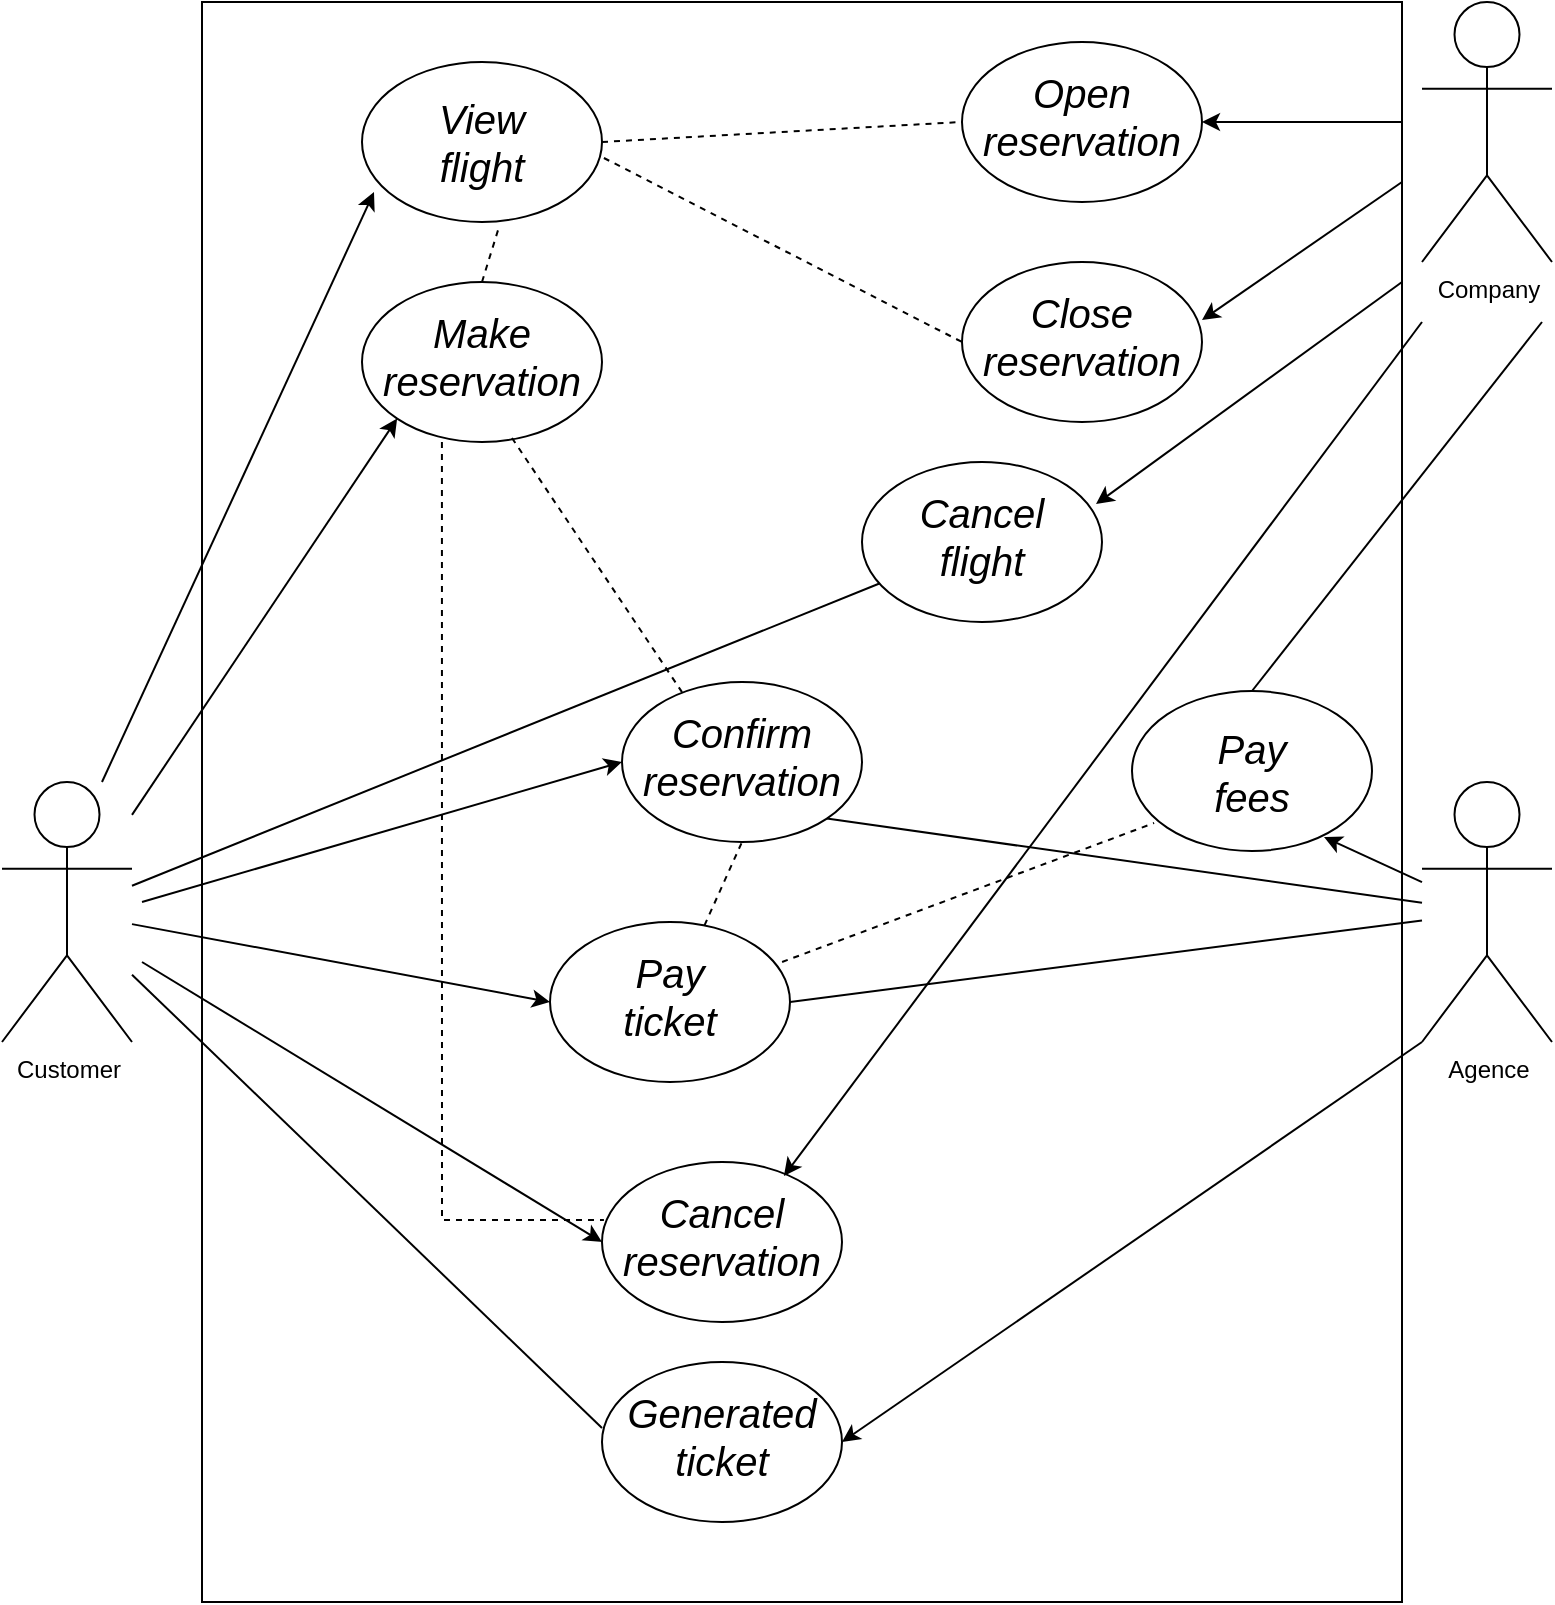 <mxfile version="16.5.1" type="device"><diagram id="ceLG0h7EkE7IixqswX3k" name="Page-1"><mxGraphModel dx="1351" dy="860" grid="1" gridSize="10" guides="1" tooltips="1" connect="1" arrows="1" fold="1" page="1" pageScale="1" pageWidth="827" pageHeight="1169" math="0" shadow="0"><root><mxCell id="0"/><mxCell id="1" parent="0"/><mxCell id="Kmgze0XpeWxzEHOtsUaf-2" value="" style="rounded=0;whiteSpace=wrap;html=1;fillColor=none;" vertex="1" parent="1"><mxGeometry x="120" y="80" width="600" height="800" as="geometry"/></mxCell><mxCell id="N7wIcBvlE-h2t6XAFPV8-1" value="Customer" style="shape=umlActor;verticalLabelPosition=bottom;verticalAlign=top;html=1;outlineConnect=0;" parent="1" vertex="1"><mxGeometry x="20" y="470" width="65" height="130" as="geometry"/></mxCell><mxCell id="N7wIcBvlE-h2t6XAFPV8-8" value="Company" style="shape=umlActor;verticalLabelPosition=bottom;verticalAlign=top;html=1;outlineConnect=0;" parent="1" vertex="1"><mxGeometry x="730" y="80" width="65" height="130" as="geometry"/></mxCell><mxCell id="N7wIcBvlE-h2t6XAFPV8-9" value="Agence" style="shape=umlActor;verticalLabelPosition=bottom;verticalAlign=top;html=1;outlineConnect=0;" parent="1" vertex="1"><mxGeometry x="730" y="470" width="65" height="130" as="geometry"/></mxCell><mxCell id="N7wIcBvlE-h2t6XAFPV8-20" value="" style="group" parent="1" vertex="1" connectable="0"><mxGeometry x="470" y="110" width="120" height="80" as="geometry"/></mxCell><mxCell id="N7wIcBvlE-h2t6XAFPV8-16" value="" style="ellipse;whiteSpace=wrap;html=1;fillColor=none;" parent="N7wIcBvlE-h2t6XAFPV8-20" vertex="1"><mxGeometry x="30" y="-10" width="120" height="80" as="geometry"/></mxCell><mxCell id="N7wIcBvlE-h2t6XAFPV8-17" value="&lt;span data-lucid-type=&quot;application/vnd.lucid.text&quot; data-lucid-content=&quot;{&amp;#34;t&amp;#34;:&amp;#34;View  flight&amp;#34;,&amp;#34;m&amp;#34;:[{&amp;#34;s&amp;#34;:0,&amp;#34;n&amp;#34;:&amp;#34;a&amp;#34;,&amp;#34;v&amp;#34;:&amp;#34;center&amp;#34;},{&amp;#34;s&amp;#34;:0,&amp;#34;n&amp;#34;:&amp;#34;fc&amp;#34;,&amp;#34;v&amp;#34;:&amp;#34;Oblique&amp;#34;,&amp;#34;e&amp;#34;:12},{&amp;#34;s&amp;#34;:0,&amp;#34;n&amp;#34;:&amp;#34;fid&amp;#34;,&amp;#34;v&amp;#34;:8,&amp;#34;e&amp;#34;:12},{&amp;#34;s&amp;#34;:0,&amp;#34;n&amp;#34;:&amp;#34;i&amp;#34;,&amp;#34;v&amp;#34;:true,&amp;#34;e&amp;#34;:12},{&amp;#34;s&amp;#34;:0,&amp;#34;n&amp;#34;:&amp;#34;s&amp;#34;,&amp;#34;v&amp;#34;:17.778,&amp;#34;e&amp;#34;:12},{&amp;#34;s&amp;#34;:0,&amp;#34;n&amp;#34;:&amp;#34;c&amp;#34;,&amp;#34;v&amp;#34;:&amp;#34;#ffffffff&amp;#34;,&amp;#34;e&amp;#34;:12}]}&quot; style=&quot;font-size: 20px&quot;&gt;&lt;span style=&quot;font-style: italic ; font-size: 20px&quot;&gt;Open reservation&lt;/span&gt;&lt;/span&gt;" style="text;html=1;align=center;verticalAlign=middle;whiteSpace=wrap;rounded=0;labelBackgroundColor=none;fontColor=default;fontSize=20;" parent="N7wIcBvlE-h2t6XAFPV8-20" vertex="1"><mxGeometry x="55" y="9.5" width="70" height="35" as="geometry"/></mxCell><mxCell id="N7wIcBvlE-h2t6XAFPV8-21" value="" style="group" parent="1" vertex="1" connectable="0"><mxGeometry x="500" y="210" width="120" height="80" as="geometry"/></mxCell><mxCell id="N7wIcBvlE-h2t6XAFPV8-18" value="" style="ellipse;whiteSpace=wrap;html=1;fillColor=none;" parent="N7wIcBvlE-h2t6XAFPV8-21" vertex="1"><mxGeometry width="120" height="80" as="geometry"/></mxCell><mxCell id="N7wIcBvlE-h2t6XAFPV8-19" value="&lt;span data-lucid-type=&quot;application/vnd.lucid.text&quot; data-lucid-content=&quot;{&amp;#34;t&amp;#34;:&amp;#34;View  flight&amp;#34;,&amp;#34;m&amp;#34;:[{&amp;#34;s&amp;#34;:0,&amp;#34;n&amp;#34;:&amp;#34;a&amp;#34;,&amp;#34;v&amp;#34;:&amp;#34;center&amp;#34;},{&amp;#34;s&amp;#34;:0,&amp;#34;n&amp;#34;:&amp;#34;fc&amp;#34;,&amp;#34;v&amp;#34;:&amp;#34;Oblique&amp;#34;,&amp;#34;e&amp;#34;:12},{&amp;#34;s&amp;#34;:0,&amp;#34;n&amp;#34;:&amp;#34;fid&amp;#34;,&amp;#34;v&amp;#34;:8,&amp;#34;e&amp;#34;:12},{&amp;#34;s&amp;#34;:0,&amp;#34;n&amp;#34;:&amp;#34;i&amp;#34;,&amp;#34;v&amp;#34;:true,&amp;#34;e&amp;#34;:12},{&amp;#34;s&amp;#34;:0,&amp;#34;n&amp;#34;:&amp;#34;s&amp;#34;,&amp;#34;v&amp;#34;:17.778,&amp;#34;e&amp;#34;:12},{&amp;#34;s&amp;#34;:0,&amp;#34;n&amp;#34;:&amp;#34;c&amp;#34;,&amp;#34;v&amp;#34;:&amp;#34;#ffffffff&amp;#34;,&amp;#34;e&amp;#34;:12}]}&quot; style=&quot;font-size: 20px&quot;&gt;&lt;span style=&quot;font-style: italic ; font-size: 20px&quot;&gt;Close reservation&lt;/span&gt;&lt;/span&gt;" style="text;html=1;align=center;verticalAlign=middle;whiteSpace=wrap;rounded=0;labelBackgroundColor=none;fontColor=default;fontSize=20;" parent="N7wIcBvlE-h2t6XAFPV8-21" vertex="1"><mxGeometry x="25" y="19.5" width="70" height="35" as="geometry"/></mxCell><mxCell id="N7wIcBvlE-h2t6XAFPV8-22" value="" style="group" parent="1" vertex="1" connectable="0"><mxGeometry x="200" y="220" width="120" height="80" as="geometry"/></mxCell><mxCell id="N7wIcBvlE-h2t6XAFPV8-14" value="" style="ellipse;whiteSpace=wrap;html=1;fillColor=none;" parent="N7wIcBvlE-h2t6XAFPV8-22" vertex="1"><mxGeometry width="120" height="80" as="geometry"/></mxCell><mxCell id="N7wIcBvlE-h2t6XAFPV8-15" value="&lt;span data-lucid-type=&quot;application/vnd.lucid.text&quot; data-lucid-content=&quot;{&amp;#34;t&amp;#34;:&amp;#34;View  flight&amp;#34;,&amp;#34;m&amp;#34;:[{&amp;#34;s&amp;#34;:0,&amp;#34;n&amp;#34;:&amp;#34;a&amp;#34;,&amp;#34;v&amp;#34;:&amp;#34;center&amp;#34;},{&amp;#34;s&amp;#34;:0,&amp;#34;n&amp;#34;:&amp;#34;fc&amp;#34;,&amp;#34;v&amp;#34;:&amp;#34;Oblique&amp;#34;,&amp;#34;e&amp;#34;:12},{&amp;#34;s&amp;#34;:0,&amp;#34;n&amp;#34;:&amp;#34;fid&amp;#34;,&amp;#34;v&amp;#34;:8,&amp;#34;e&amp;#34;:12},{&amp;#34;s&amp;#34;:0,&amp;#34;n&amp;#34;:&amp;#34;i&amp;#34;,&amp;#34;v&amp;#34;:true,&amp;#34;e&amp;#34;:12},{&amp;#34;s&amp;#34;:0,&amp;#34;n&amp;#34;:&amp;#34;s&amp;#34;,&amp;#34;v&amp;#34;:17.778,&amp;#34;e&amp;#34;:12},{&amp;#34;s&amp;#34;:0,&amp;#34;n&amp;#34;:&amp;#34;c&amp;#34;,&amp;#34;v&amp;#34;:&amp;#34;#ffffffff&amp;#34;,&amp;#34;e&amp;#34;:12}]}&quot; style=&quot;font-size: 20px&quot;&gt;&lt;span style=&quot;font-style: italic ; font-size: 20px&quot;&gt;Make reservation&lt;/span&gt;&lt;/span&gt;" style="text;html=1;align=center;verticalAlign=middle;whiteSpace=wrap;rounded=0;labelBackgroundColor=none;fontColor=default;fontSize=20;" parent="N7wIcBvlE-h2t6XAFPV8-22" vertex="1"><mxGeometry x="25" y="19.5" width="70" height="35" as="geometry"/></mxCell><mxCell id="N7wIcBvlE-h2t6XAFPV8-23" value="" style="group" parent="1" vertex="1" connectable="0"><mxGeometry x="200" y="110" width="120" height="80" as="geometry"/></mxCell><mxCell id="N7wIcBvlE-h2t6XAFPV8-11" value="" style="ellipse;whiteSpace=wrap;html=1;fillColor=none;" parent="N7wIcBvlE-h2t6XAFPV8-23" vertex="1"><mxGeometry width="120" height="80" as="geometry"/></mxCell><mxCell id="N7wIcBvlE-h2t6XAFPV8-13" value="&lt;span data-lucid-type=&quot;application/vnd.lucid.text&quot; data-lucid-content=&quot;{&amp;quot;t&amp;quot;:&amp;quot;View  flight&amp;quot;,&amp;quot;m&amp;quot;:[{&amp;quot;s&amp;quot;:0,&amp;quot;n&amp;quot;:&amp;quot;a&amp;quot;,&amp;quot;v&amp;quot;:&amp;quot;center&amp;quot;},{&amp;quot;s&amp;quot;:0,&amp;quot;n&amp;quot;:&amp;quot;fc&amp;quot;,&amp;quot;v&amp;quot;:&amp;quot;Oblique&amp;quot;,&amp;quot;e&amp;quot;:12},{&amp;quot;s&amp;quot;:0,&amp;quot;n&amp;quot;:&amp;quot;fid&amp;quot;,&amp;quot;v&amp;quot;:8,&amp;quot;e&amp;quot;:12},{&amp;quot;s&amp;quot;:0,&amp;quot;n&amp;quot;:&amp;quot;i&amp;quot;,&amp;quot;v&amp;quot;:true,&amp;quot;e&amp;quot;:12},{&amp;quot;s&amp;quot;:0,&amp;quot;n&amp;quot;:&amp;quot;s&amp;quot;,&amp;quot;v&amp;quot;:17.778,&amp;quot;e&amp;quot;:12},{&amp;quot;s&amp;quot;:0,&amp;quot;n&amp;quot;:&amp;quot;c&amp;quot;,&amp;quot;v&amp;quot;:&amp;quot;#ffffffff&amp;quot;,&amp;quot;e&amp;quot;:12}]}&quot; style=&quot;font-size: 20px;&quot;&gt;&lt;span style=&quot;font-style: italic; font-size: 20px;&quot;&gt;View  flight&lt;/span&gt;&lt;/span&gt;" style="text;html=1;align=center;verticalAlign=middle;whiteSpace=wrap;rounded=0;labelBackgroundColor=none;fontColor=default;fontSize=20;" parent="N7wIcBvlE-h2t6XAFPV8-23" vertex="1"><mxGeometry x="25" y="22.5" width="70" height="35" as="geometry"/></mxCell><mxCell id="N7wIcBvlE-h2t6XAFPV8-26" value="" style="group" parent="1" vertex="1" connectable="0"><mxGeometry x="450" y="310" width="120" height="80" as="geometry"/></mxCell><mxCell id="N7wIcBvlE-h2t6XAFPV8-27" value="" style="ellipse;whiteSpace=wrap;html=1;fillColor=none;" parent="N7wIcBvlE-h2t6XAFPV8-26" vertex="1"><mxGeometry width="120" height="80" as="geometry"/></mxCell><mxCell id="N7wIcBvlE-h2t6XAFPV8-28" value="&lt;span data-lucid-type=&quot;application/vnd.lucid.text&quot; data-lucid-content=&quot;{&amp;#34;t&amp;#34;:&amp;#34;View  flight&amp;#34;,&amp;#34;m&amp;#34;:[{&amp;#34;s&amp;#34;:0,&amp;#34;n&amp;#34;:&amp;#34;a&amp;#34;,&amp;#34;v&amp;#34;:&amp;#34;center&amp;#34;},{&amp;#34;s&amp;#34;:0,&amp;#34;n&amp;#34;:&amp;#34;fc&amp;#34;,&amp;#34;v&amp;#34;:&amp;#34;Oblique&amp;#34;,&amp;#34;e&amp;#34;:12},{&amp;#34;s&amp;#34;:0,&amp;#34;n&amp;#34;:&amp;#34;fid&amp;#34;,&amp;#34;v&amp;#34;:8,&amp;#34;e&amp;#34;:12},{&amp;#34;s&amp;#34;:0,&amp;#34;n&amp;#34;:&amp;#34;i&amp;#34;,&amp;#34;v&amp;#34;:true,&amp;#34;e&amp;#34;:12},{&amp;#34;s&amp;#34;:0,&amp;#34;n&amp;#34;:&amp;#34;s&amp;#34;,&amp;#34;v&amp;#34;:17.778,&amp;#34;e&amp;#34;:12},{&amp;#34;s&amp;#34;:0,&amp;#34;n&amp;#34;:&amp;#34;c&amp;#34;,&amp;#34;v&amp;#34;:&amp;#34;#ffffffff&amp;#34;,&amp;#34;e&amp;#34;:12}]}&quot; style=&quot;font-size: 20px&quot;&gt;&lt;span style=&quot;font-style: italic ; font-size: 20px&quot;&gt;Cancel flight&lt;/span&gt;&lt;/span&gt;" style="text;html=1;align=center;verticalAlign=middle;whiteSpace=wrap;rounded=0;labelBackgroundColor=none;fontColor=default;fontSize=20;" parent="N7wIcBvlE-h2t6XAFPV8-26" vertex="1"><mxGeometry x="25" y="19.5" width="70" height="35" as="geometry"/></mxCell><mxCell id="N7wIcBvlE-h2t6XAFPV8-30" value="" style="group" parent="1" vertex="1" connectable="0"><mxGeometry x="330" y="420" width="120" height="80" as="geometry"/></mxCell><mxCell id="N7wIcBvlE-h2t6XAFPV8-31" value="" style="ellipse;whiteSpace=wrap;html=1;fillColor=none;" parent="N7wIcBvlE-h2t6XAFPV8-30" vertex="1"><mxGeometry width="120" height="80" as="geometry"/></mxCell><mxCell id="N7wIcBvlE-h2t6XAFPV8-32" value="&lt;span data-lucid-type=&quot;application/vnd.lucid.text&quot; data-lucid-content=&quot;{&amp;#34;t&amp;#34;:&amp;#34;View  flight&amp;#34;,&amp;#34;m&amp;#34;:[{&amp;#34;s&amp;#34;:0,&amp;#34;n&amp;#34;:&amp;#34;a&amp;#34;,&amp;#34;v&amp;#34;:&amp;#34;center&amp;#34;},{&amp;#34;s&amp;#34;:0,&amp;#34;n&amp;#34;:&amp;#34;fc&amp;#34;,&amp;#34;v&amp;#34;:&amp;#34;Oblique&amp;#34;,&amp;#34;e&amp;#34;:12},{&amp;#34;s&amp;#34;:0,&amp;#34;n&amp;#34;:&amp;#34;fid&amp;#34;,&amp;#34;v&amp;#34;:8,&amp;#34;e&amp;#34;:12},{&amp;#34;s&amp;#34;:0,&amp;#34;n&amp;#34;:&amp;#34;i&amp;#34;,&amp;#34;v&amp;#34;:true,&amp;#34;e&amp;#34;:12},{&amp;#34;s&amp;#34;:0,&amp;#34;n&amp;#34;:&amp;#34;s&amp;#34;,&amp;#34;v&amp;#34;:17.778,&amp;#34;e&amp;#34;:12},{&amp;#34;s&amp;#34;:0,&amp;#34;n&amp;#34;:&amp;#34;c&amp;#34;,&amp;#34;v&amp;#34;:&amp;#34;#ffffffff&amp;#34;,&amp;#34;e&amp;#34;:12}]}&quot; style=&quot;font-size: 20px&quot;&gt;&lt;span style=&quot;font-style: italic ; font-size: 20px&quot;&gt;Confirm reservation&lt;/span&gt;&lt;/span&gt;" style="text;html=1;align=center;verticalAlign=middle;whiteSpace=wrap;rounded=0;labelBackgroundColor=none;fontColor=default;fontSize=20;" parent="N7wIcBvlE-h2t6XAFPV8-30" vertex="1"><mxGeometry x="25" y="19.5" width="70" height="35" as="geometry"/></mxCell><mxCell id="N7wIcBvlE-h2t6XAFPV8-33" value="" style="group" parent="1" vertex="1" connectable="0"><mxGeometry x="294" y="540" width="120" height="80" as="geometry"/></mxCell><mxCell id="N7wIcBvlE-h2t6XAFPV8-34" value="" style="ellipse;whiteSpace=wrap;html=1;fillColor=none;" parent="N7wIcBvlE-h2t6XAFPV8-33" vertex="1"><mxGeometry width="120" height="80" as="geometry"/></mxCell><mxCell id="N7wIcBvlE-h2t6XAFPV8-35" value="&lt;i&gt;Pay ticket&lt;/i&gt;" style="text;html=1;align=center;verticalAlign=middle;whiteSpace=wrap;rounded=0;labelBackgroundColor=none;fontColor=default;fontSize=20;" parent="N7wIcBvlE-h2t6XAFPV8-33" vertex="1"><mxGeometry x="25" y="19.5" width="70" height="35" as="geometry"/></mxCell><mxCell id="N7wIcBvlE-h2t6XAFPV8-36" value="" style="group" parent="1" vertex="1" connectable="0"><mxGeometry x="320" y="760" width="120" height="80" as="geometry"/></mxCell><mxCell id="N7wIcBvlE-h2t6XAFPV8-42" value="" style="group" parent="N7wIcBvlE-h2t6XAFPV8-36" vertex="1" connectable="0"><mxGeometry width="120" height="80" as="geometry"/></mxCell><mxCell id="N7wIcBvlE-h2t6XAFPV8-37" value="" style="ellipse;whiteSpace=wrap;html=1;fillColor=none;" parent="N7wIcBvlE-h2t6XAFPV8-42" vertex="1"><mxGeometry width="120" height="80" as="geometry"/></mxCell><mxCell id="N7wIcBvlE-h2t6XAFPV8-38" value="&lt;span data-lucid-type=&quot;application/vnd.lucid.text&quot; data-lucid-content=&quot;{&amp;#34;t&amp;#34;:&amp;#34;View  flight&amp;#34;,&amp;#34;m&amp;#34;:[{&amp;#34;s&amp;#34;:0,&amp;#34;n&amp;#34;:&amp;#34;a&amp;#34;,&amp;#34;v&amp;#34;:&amp;#34;center&amp;#34;},{&amp;#34;s&amp;#34;:0,&amp;#34;n&amp;#34;:&amp;#34;fc&amp;#34;,&amp;#34;v&amp;#34;:&amp;#34;Oblique&amp;#34;,&amp;#34;e&amp;#34;:12},{&amp;#34;s&amp;#34;:0,&amp;#34;n&amp;#34;:&amp;#34;fid&amp;#34;,&amp;#34;v&amp;#34;:8,&amp;#34;e&amp;#34;:12},{&amp;#34;s&amp;#34;:0,&amp;#34;n&amp;#34;:&amp;#34;i&amp;#34;,&amp;#34;v&amp;#34;:true,&amp;#34;e&amp;#34;:12},{&amp;#34;s&amp;#34;:0,&amp;#34;n&amp;#34;:&amp;#34;s&amp;#34;,&amp;#34;v&amp;#34;:17.778,&amp;#34;e&amp;#34;:12},{&amp;#34;s&amp;#34;:0,&amp;#34;n&amp;#34;:&amp;#34;c&amp;#34;,&amp;#34;v&amp;#34;:&amp;#34;#ffffffff&amp;#34;,&amp;#34;e&amp;#34;:12}]}&quot; style=&quot;font-size: 20px&quot;&gt;&lt;span style=&quot;font-style: italic ; font-size: 20px&quot;&gt;Generated ticket&lt;/span&gt;&lt;/span&gt;" style="text;html=1;align=center;verticalAlign=middle;whiteSpace=wrap;rounded=0;labelBackgroundColor=none;fontColor=default;fontSize=20;" parent="N7wIcBvlE-h2t6XAFPV8-42" vertex="1"><mxGeometry x="25" y="19.5" width="70" height="35" as="geometry"/></mxCell><mxCell id="N7wIcBvlE-h2t6XAFPV8-39" value="" style="group" parent="1" vertex="1" connectable="0"><mxGeometry x="320" y="660" width="120" height="80" as="geometry"/></mxCell><mxCell id="N7wIcBvlE-h2t6XAFPV8-40" value="" style="ellipse;whiteSpace=wrap;html=1;fillColor=none;" parent="N7wIcBvlE-h2t6XAFPV8-39" vertex="1"><mxGeometry width="120" height="80" as="geometry"/></mxCell><mxCell id="N7wIcBvlE-h2t6XAFPV8-41" value="&lt;span data-lucid-type=&quot;application/vnd.lucid.text&quot; data-lucid-content=&quot;{&amp;#34;t&amp;#34;:&amp;#34;View  flight&amp;#34;,&amp;#34;m&amp;#34;:[{&amp;#34;s&amp;#34;:0,&amp;#34;n&amp;#34;:&amp;#34;a&amp;#34;,&amp;#34;v&amp;#34;:&amp;#34;center&amp;#34;},{&amp;#34;s&amp;#34;:0,&amp;#34;n&amp;#34;:&amp;#34;fc&amp;#34;,&amp;#34;v&amp;#34;:&amp;#34;Oblique&amp;#34;,&amp;#34;e&amp;#34;:12},{&amp;#34;s&amp;#34;:0,&amp;#34;n&amp;#34;:&amp;#34;fid&amp;#34;,&amp;#34;v&amp;#34;:8,&amp;#34;e&amp;#34;:12},{&amp;#34;s&amp;#34;:0,&amp;#34;n&amp;#34;:&amp;#34;i&amp;#34;,&amp;#34;v&amp;#34;:true,&amp;#34;e&amp;#34;:12},{&amp;#34;s&amp;#34;:0,&amp;#34;n&amp;#34;:&amp;#34;s&amp;#34;,&amp;#34;v&amp;#34;:17.778,&amp;#34;e&amp;#34;:12},{&amp;#34;s&amp;#34;:0,&amp;#34;n&amp;#34;:&amp;#34;c&amp;#34;,&amp;#34;v&amp;#34;:&amp;#34;#ffffffff&amp;#34;,&amp;#34;e&amp;#34;:12}]}&quot; style=&quot;font-size: 20px&quot;&gt;&lt;span style=&quot;font-style: italic ; font-size: 20px&quot;&gt;Cancel reservation&lt;/span&gt;&lt;/span&gt;" style="text;html=1;align=center;verticalAlign=middle;whiteSpace=wrap;rounded=0;labelBackgroundColor=none;fontColor=default;fontSize=20;" parent="N7wIcBvlE-h2t6XAFPV8-39" vertex="1"><mxGeometry x="25" y="19.5" width="70" height="35" as="geometry"/></mxCell><mxCell id="N7wIcBvlE-h2t6XAFPV8-51" value="" style="endArrow=none;dashed=1;html=1;rounded=0;fontSize=20;fontColor=default;entryX=0;entryY=0.5;entryDx=0;entryDy=0;exitX=1;exitY=0.5;exitDx=0;exitDy=0;" parent="1" source="N7wIcBvlE-h2t6XAFPV8-11" target="N7wIcBvlE-h2t6XAFPV8-16" edge="1"><mxGeometry width="50" height="50" relative="1" as="geometry"><mxPoint x="210" y="380" as="sourcePoint"/><mxPoint x="260" y="330" as="targetPoint"/></mxGeometry></mxCell><mxCell id="N7wIcBvlE-h2t6XAFPV8-52" value="" style="endArrow=none;dashed=1;html=1;rounded=0;fontSize=20;fontColor=default;entryX=0;entryY=0.5;entryDx=0;entryDy=0;exitX=1.008;exitY=0.6;exitDx=0;exitDy=0;exitPerimeter=0;" parent="1" source="N7wIcBvlE-h2t6XAFPV8-11" target="N7wIcBvlE-h2t6XAFPV8-18" edge="1"><mxGeometry width="50" height="50" relative="1" as="geometry"><mxPoint x="310" y="260" as="sourcePoint"/><mxPoint x="360" y="210" as="targetPoint"/></mxGeometry></mxCell><mxCell id="N7wIcBvlE-h2t6XAFPV8-56" value="" style="endArrow=none;html=1;rounded=0;fontSize=20;fontColor=default;entryX=0;entryY=0.413;entryDx=0;entryDy=0;entryPerimeter=0;" parent="1" source="N7wIcBvlE-h2t6XAFPV8-1" target="N7wIcBvlE-h2t6XAFPV8-37" edge="1"><mxGeometry width="50" height="50" relative="1" as="geometry"><mxPoint x="150" y="730" as="sourcePoint"/><mxPoint x="200" y="680" as="targetPoint"/></mxGeometry></mxCell><mxCell id="N7wIcBvlE-h2t6XAFPV8-60" value="" style="endArrow=none;html=1;rounded=0;fontSize=20;fontColor=default;exitX=1;exitY=0.5;exitDx=0;exitDy=0;" parent="1" source="N7wIcBvlE-h2t6XAFPV8-34" target="N7wIcBvlE-h2t6XAFPV8-9" edge="1"><mxGeometry width="50" height="50" relative="1" as="geometry"><mxPoint x="570" y="560" as="sourcePoint"/><mxPoint x="620" y="510" as="targetPoint"/></mxGeometry></mxCell><mxCell id="N7wIcBvlE-h2t6XAFPV8-61" value="" style="endArrow=none;html=1;rounded=0;fontSize=20;fontColor=default;exitX=1;exitY=1;exitDx=0;exitDy=0;" parent="1" source="N7wIcBvlE-h2t6XAFPV8-31" target="N7wIcBvlE-h2t6XAFPV8-9" edge="1"><mxGeometry width="50" height="50" relative="1" as="geometry"><mxPoint x="540" y="500" as="sourcePoint"/><mxPoint x="590" y="450" as="targetPoint"/></mxGeometry></mxCell><mxCell id="N7wIcBvlE-h2t6XAFPV8-64" value="" style="endArrow=none;dashed=1;html=1;rounded=0;fontSize=20;fontColor=default;exitX=0.625;exitY=0.975;exitDx=0;exitDy=0;entryX=0.25;entryY=0.063;entryDx=0;entryDy=0;exitPerimeter=0;entryPerimeter=0;" parent="1" source="N7wIcBvlE-h2t6XAFPV8-14" target="N7wIcBvlE-h2t6XAFPV8-31" edge="1"><mxGeometry width="50" height="50" relative="1" as="geometry"><mxPoint x="280" y="370" as="sourcePoint"/><mxPoint x="330" y="320" as="targetPoint"/></mxGeometry></mxCell><mxCell id="N7wIcBvlE-h2t6XAFPV8-65" value="" style="endArrow=none;dashed=1;html=1;rounded=0;fontSize=20;fontColor=default;exitX=0.333;exitY=1;exitDx=0;exitDy=0;exitPerimeter=0;entryX=0.008;entryY=0.363;entryDx=0;entryDy=0;entryPerimeter=0;" parent="1" source="N7wIcBvlE-h2t6XAFPV8-14" target="N7wIcBvlE-h2t6XAFPV8-40" edge="1"><mxGeometry width="50" height="50" relative="1" as="geometry"><mxPoint x="280" y="390" as="sourcePoint"/><mxPoint x="340" y="630" as="targetPoint"/><Array as="points"><mxPoint x="240" y="689"/></Array></mxGeometry></mxCell><mxCell id="N7wIcBvlE-h2t6XAFPV8-66" value="" style="endArrow=none;html=1;rounded=0;fontSize=20;fontColor=default;" parent="1" source="N7wIcBvlE-h2t6XAFPV8-1" target="N7wIcBvlE-h2t6XAFPV8-27" edge="1"><mxGeometry width="50" height="50" relative="1" as="geometry"><mxPoint x="380" y="360" as="sourcePoint"/><mxPoint x="430" y="310" as="targetPoint"/></mxGeometry></mxCell><mxCell id="N7wIcBvlE-h2t6XAFPV8-67" value="" style="endArrow=none;dashed=1;html=1;rounded=0;fontSize=20;fontColor=default;exitX=0.5;exitY=0;exitDx=0;exitDy=0;entryX=0.567;entryY=1.05;entryDx=0;entryDy=0;entryPerimeter=0;" parent="1" source="N7wIcBvlE-h2t6XAFPV8-14" target="N7wIcBvlE-h2t6XAFPV8-11" edge="1"><mxGeometry width="50" height="50" relative="1" as="geometry"><mxPoint x="300" y="200" as="sourcePoint"/><mxPoint x="350" y="150" as="targetPoint"/></mxGeometry></mxCell><mxCell id="N7wIcBvlE-h2t6XAFPV8-68" value="" style="endArrow=none;dashed=1;html=1;rounded=0;fontSize=20;fontColor=default;entryX=0.5;entryY=1;entryDx=0;entryDy=0;" parent="1" source="N7wIcBvlE-h2t6XAFPV8-34" target="N7wIcBvlE-h2t6XAFPV8-31" edge="1"><mxGeometry width="50" height="50" relative="1" as="geometry"><mxPoint x="490" y="540" as="sourcePoint"/><mxPoint x="540" y="490" as="targetPoint"/></mxGeometry></mxCell><mxCell id="N7wIcBvlE-h2t6XAFPV8-70" value="" style="group" parent="1" vertex="1" connectable="0"><mxGeometry x="560" y="370" width="145" height="134.5" as="geometry"/></mxCell><mxCell id="N7wIcBvlE-h2t6XAFPV8-72" value="&lt;i&gt;Pay fees&lt;/i&gt;" style="text;html=1;align=center;verticalAlign=middle;whiteSpace=wrap;rounded=0;labelBackgroundColor=none;fontColor=default;fontSize=20;" parent="N7wIcBvlE-h2t6XAFPV8-70" vertex="1"><mxGeometry x="50" y="77" width="70" height="35" as="geometry"/></mxCell><mxCell id="N7wIcBvlE-h2t6XAFPV8-71" value="" style="ellipse;whiteSpace=wrap;html=1;fillColor=none;" parent="N7wIcBvlE-h2t6XAFPV8-70" vertex="1"><mxGeometry x="25" y="54.5" width="120" height="80" as="geometry"/></mxCell><mxCell id="N7wIcBvlE-h2t6XAFPV8-74" value="" style="endArrow=none;html=1;rounded=0;fontSize=20;fontColor=default;exitX=0.5;exitY=0;exitDx=0;exitDy=0;" parent="1" source="N7wIcBvlE-h2t6XAFPV8-71" edge="1"><mxGeometry width="50" height="50" relative="1" as="geometry"><mxPoint x="750" y="380" as="sourcePoint"/><mxPoint x="790" y="240" as="targetPoint"/></mxGeometry></mxCell><mxCell id="N7wIcBvlE-h2t6XAFPV8-76" value="" style="endArrow=classic;html=1;rounded=0;fontSize=20;fontColor=default;entryX=0.05;entryY=0.813;entryDx=0;entryDy=0;entryPerimeter=0;" parent="1" target="N7wIcBvlE-h2t6XAFPV8-11" edge="1"><mxGeometry width="50" height="50" relative="1" as="geometry"><mxPoint x="70" y="470" as="sourcePoint"/><mxPoint x="110" y="210" as="targetPoint"/></mxGeometry></mxCell><mxCell id="N7wIcBvlE-h2t6XAFPV8-77" value="" style="endArrow=classic;html=1;rounded=0;fontSize=20;fontColor=default;entryX=0;entryY=1;entryDx=0;entryDy=0;" parent="1" source="N7wIcBvlE-h2t6XAFPV8-1" target="N7wIcBvlE-h2t6XAFPV8-14" edge="1"><mxGeometry width="50" height="50" relative="1" as="geometry"><mxPoint x="100" y="510" as="sourcePoint"/><mxPoint x="150" y="460" as="targetPoint"/></mxGeometry></mxCell><mxCell id="N7wIcBvlE-h2t6XAFPV8-78" value="" style="endArrow=classic;html=1;rounded=0;fontSize=20;fontColor=default;entryX=1;entryY=0.5;entryDx=0;entryDy=0;" parent="1" target="N7wIcBvlE-h2t6XAFPV8-16" edge="1"><mxGeometry width="50" height="50" relative="1" as="geometry"><mxPoint x="720" y="140" as="sourcePoint"/><mxPoint x="720" y="140" as="targetPoint"/></mxGeometry></mxCell><mxCell id="N7wIcBvlE-h2t6XAFPV8-79" value="" style="endArrow=classic;html=1;rounded=0;fontSize=20;fontColor=default;entryX=1;entryY=0.363;entryDx=0;entryDy=0;entryPerimeter=0;" parent="1" target="N7wIcBvlE-h2t6XAFPV8-18" edge="1"><mxGeometry width="50" height="50" relative="1" as="geometry"><mxPoint x="720" y="170" as="sourcePoint"/><mxPoint x="690" y="150" as="targetPoint"/></mxGeometry></mxCell><mxCell id="N7wIcBvlE-h2t6XAFPV8-80" value="" style="endArrow=classic;html=1;rounded=0;fontSize=20;fontColor=default;entryX=0.975;entryY=0.263;entryDx=0;entryDy=0;entryPerimeter=0;" parent="1" target="N7wIcBvlE-h2t6XAFPV8-27" edge="1"><mxGeometry width="50" height="50" relative="1" as="geometry"><mxPoint x="720" y="220" as="sourcePoint"/><mxPoint x="640" y="270" as="targetPoint"/></mxGeometry></mxCell><mxCell id="N7wIcBvlE-h2t6XAFPV8-81" value="" style="endArrow=classic;html=1;rounded=0;fontSize=20;fontColor=default;entryX=0;entryY=0.5;entryDx=0;entryDy=0;" parent="1" source="N7wIcBvlE-h2t6XAFPV8-1" target="N7wIcBvlE-h2t6XAFPV8-34" edge="1"><mxGeometry width="50" height="50" relative="1" as="geometry"><mxPoint x="170" y="600" as="sourcePoint"/><mxPoint x="220" y="550" as="targetPoint"/></mxGeometry></mxCell><mxCell id="N7wIcBvlE-h2t6XAFPV8-82" value="" style="endArrow=classic;html=1;rounded=0;fontSize=20;fontColor=default;entryX=0;entryY=0.5;entryDx=0;entryDy=0;" parent="1" target="N7wIcBvlE-h2t6XAFPV8-31" edge="1"><mxGeometry width="50" height="50" relative="1" as="geometry"><mxPoint x="90" y="530" as="sourcePoint"/><mxPoint x="240" y="500" as="targetPoint"/></mxGeometry></mxCell><mxCell id="N7wIcBvlE-h2t6XAFPV8-83" value="" style="endArrow=classic;html=1;rounded=0;fontSize=20;fontColor=default;exitX=0;exitY=1;exitDx=0;exitDy=0;exitPerimeter=0;entryX=1;entryY=0.5;entryDx=0;entryDy=0;" parent="1" source="N7wIcBvlE-h2t6XAFPV8-9" target="N7wIcBvlE-h2t6XAFPV8-37" edge="1"><mxGeometry width="50" height="50" relative="1" as="geometry"><mxPoint x="590" y="750" as="sourcePoint"/><mxPoint x="640" y="700" as="targetPoint"/></mxGeometry></mxCell><mxCell id="N7wIcBvlE-h2t6XAFPV8-84" value="" style="endArrow=classic;html=1;rounded=0;fontSize=20;fontColor=default;entryX=0;entryY=0.5;entryDx=0;entryDy=0;" parent="1" target="N7wIcBvlE-h2t6XAFPV8-40" edge="1"><mxGeometry width="50" height="50" relative="1" as="geometry"><mxPoint x="90" y="560" as="sourcePoint"/><mxPoint x="230" y="600" as="targetPoint"/></mxGeometry></mxCell><mxCell id="N7wIcBvlE-h2t6XAFPV8-85" value="" style="endArrow=classic;html=1;rounded=0;fontSize=20;fontColor=default;entryX=0.758;entryY=0.088;entryDx=0;entryDy=0;entryPerimeter=0;" parent="1" target="N7wIcBvlE-h2t6XAFPV8-40" edge="1"><mxGeometry width="50" height="50" relative="1" as="geometry"><mxPoint x="730" y="240" as="sourcePoint"/><mxPoint x="780" y="240" as="targetPoint"/><Array as="points"/></mxGeometry></mxCell><mxCell id="N7wIcBvlE-h2t6XAFPV8-87" value="" style="endArrow=classic;html=1;rounded=0;fontSize=20;fontColor=default;entryX=0.8;entryY=0.913;entryDx=0;entryDy=0;entryPerimeter=0;" parent="1" source="N7wIcBvlE-h2t6XAFPV8-9" target="N7wIcBvlE-h2t6XAFPV8-71" edge="1"><mxGeometry width="50" height="50" relative="1" as="geometry"><mxPoint x="720" y="470" as="sourcePoint"/><mxPoint x="800" y="420" as="targetPoint"/></mxGeometry></mxCell><mxCell id="N7wIcBvlE-h2t6XAFPV8-88" value="" style="endArrow=none;dashed=1;html=1;rounded=0;fontSize=20;fontColor=default;entryX=0.092;entryY=0.825;entryDx=0;entryDy=0;entryPerimeter=0;exitX=0.967;exitY=0.25;exitDx=0;exitDy=0;exitPerimeter=0;" parent="1" source="N7wIcBvlE-h2t6XAFPV8-34" target="N7wIcBvlE-h2t6XAFPV8-71" edge="1"><mxGeometry width="50" height="50" relative="1" as="geometry"><mxPoint x="440" y="560" as="sourcePoint"/><mxPoint x="490" y="510" as="targetPoint"/></mxGeometry></mxCell></root></mxGraphModel></diagram></mxfile>